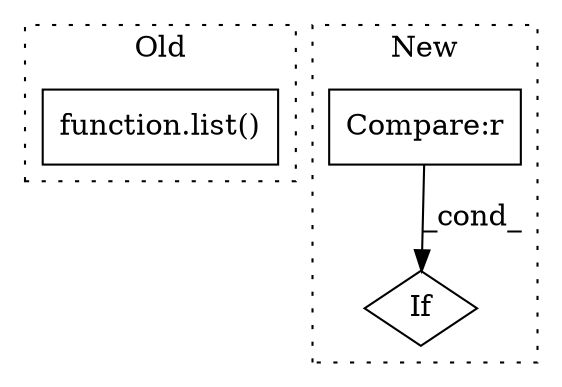 digraph G {
subgraph cluster0 {
1 [label="function.list()" a="75" s="5012,5022" l="5,1" shape="box"];
label = "Old";
style="dotted";
}
subgraph cluster1 {
2 [label="If" a="96" s="3821,3848" l="3,18" shape="diamond"];
3 [label="Compare:r" a="40" s="3824" l="24" shape="box"];
label = "New";
style="dotted";
}
3 -> 2 [label="_cond_"];
}